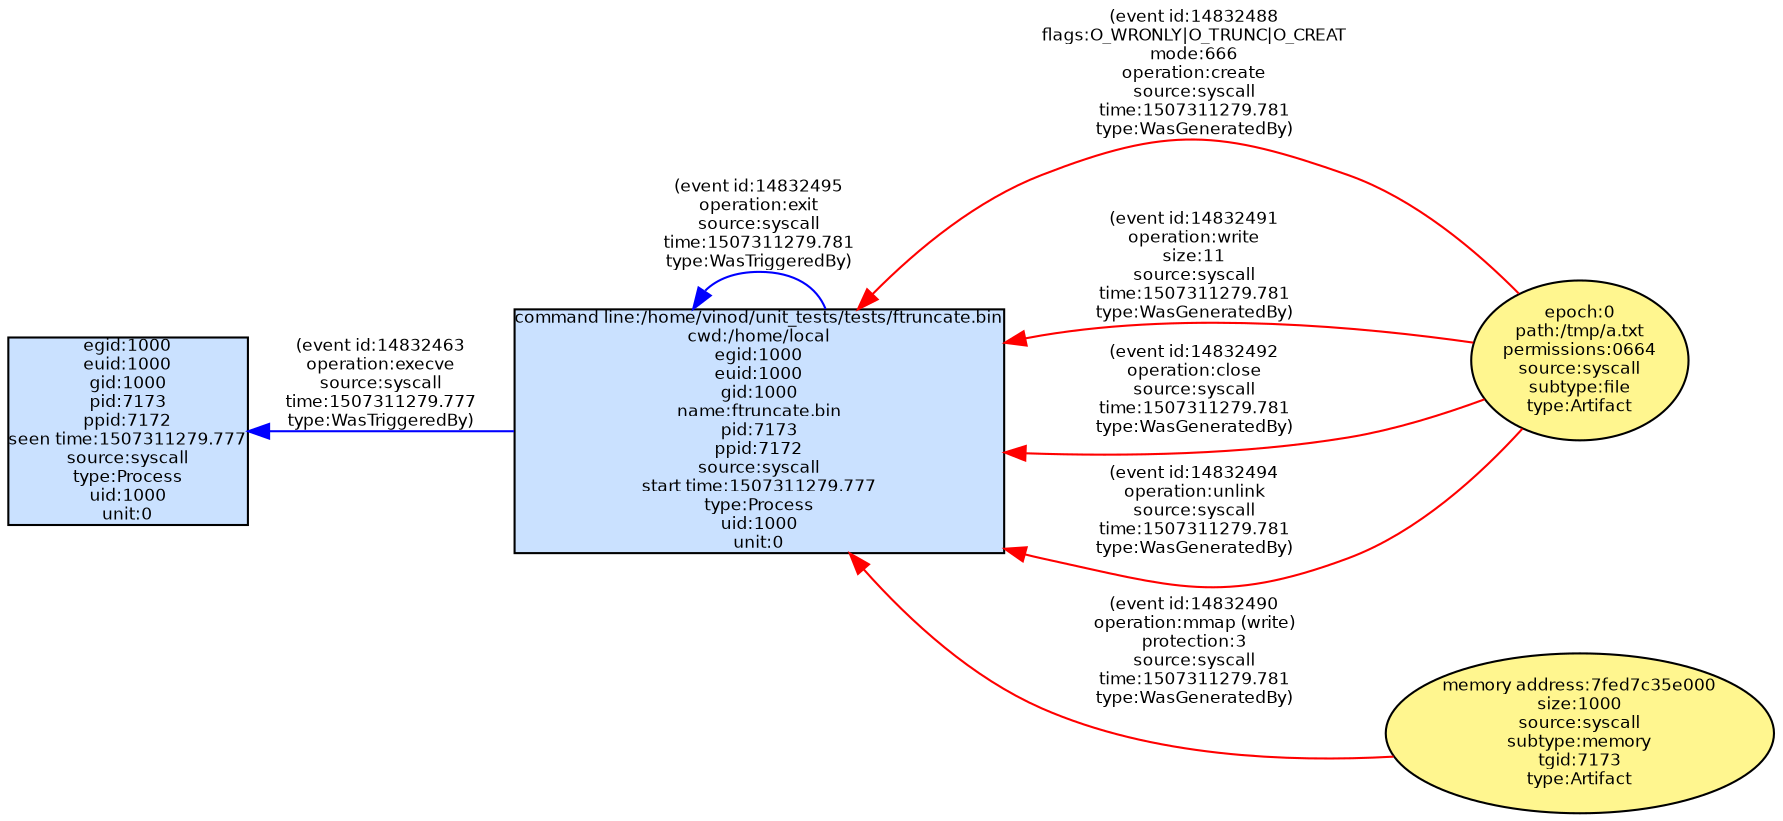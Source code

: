 digraph spade2dot {
graph [rankdir = "RL"];
node [fontname="Helvetica" fontsize="8" style="filled" margin="0.0,0.0"];
edge [fontname="Helvetica" fontsize="8"];
"6337276e49c1ab76d320a533f58ca7f1" [label="egid:1000\neuid:1000\ngid:1000\npid:7173\nppid:7172\nseen time:1507311279.777\nsource:syscall\ntype:Process\nuid:1000\nunit:0" shape="box" fillcolor="lightsteelblue1"];
"f215b4dfbb9bde1d12112afbf4d1d3b4" [label="command line:/home/vinod/unit_tests/tests/ftruncate.bin\ncwd:/home/local\negid:1000\neuid:1000\ngid:1000\nname:ftruncate.bin\npid:7173\nppid:7172\nsource:syscall\nstart time:1507311279.777\ntype:Process\nuid:1000\nunit:0" shape="box" fillcolor="lightsteelblue1"];
"f215b4dfbb9bde1d12112afbf4d1d3b4" -> "6337276e49c1ab76d320a533f58ca7f1" [label="(event id:14832463\noperation:execve\nsource:syscall\ntime:1507311279.777\ntype:WasTriggeredBy)" color="blue" style="solid"];
"a661d8302faf3d7b23d061f170e1724e" [label="epoch:0\npath:/tmp/a.txt\npermissions:0664\nsource:syscall\nsubtype:file\ntype:Artifact" shape="ellipse" fillcolor="khaki1"];
"a661d8302faf3d7b23d061f170e1724e" -> "f215b4dfbb9bde1d12112afbf4d1d3b4" [label="(event id:14832488\nflags:O_WRONLY|O_TRUNC|O_CREAT\nmode:666\noperation:create\nsource:syscall\ntime:1507311279.781\ntype:WasGeneratedBy)" color="red" style="solid"];
"86c9c7498c2084f8a2dc4cb100ba8d49" [label="memory address:7fed7c35e000\nsize:1000\nsource:syscall\nsubtype:memory\ntgid:7173\ntype:Artifact" shape="ellipse" fillcolor="khaki1"];
"86c9c7498c2084f8a2dc4cb100ba8d49" -> "f215b4dfbb9bde1d12112afbf4d1d3b4" [label="(event id:14832490\noperation:mmap (write)\nprotection:3\nsource:syscall\ntime:1507311279.781\ntype:WasGeneratedBy)" color="red" style="solid"];
"a661d8302faf3d7b23d061f170e1724e" -> "f215b4dfbb9bde1d12112afbf4d1d3b4" [label="(event id:14832491\noperation:write\nsize:11\nsource:syscall\ntime:1507311279.781\ntype:WasGeneratedBy)" color="red" style="solid"];
"a661d8302faf3d7b23d061f170e1724e" -> "f215b4dfbb9bde1d12112afbf4d1d3b4" [label="(event id:14832492\noperation:close\nsource:syscall\ntime:1507311279.781\ntype:WasGeneratedBy)" color="red" style="solid"];
"a661d8302faf3d7b23d061f170e1724e" -> "f215b4dfbb9bde1d12112afbf4d1d3b4" [label="(event id:14832494\noperation:unlink\nsource:syscall\ntime:1507311279.781\ntype:WasGeneratedBy)" color="red" style="solid"];
"f215b4dfbb9bde1d12112afbf4d1d3b4" -> "f215b4dfbb9bde1d12112afbf4d1d3b4" [label="(event id:14832495\noperation:exit\nsource:syscall\ntime:1507311279.781\ntype:WasTriggeredBy)" color="blue" style="solid"];
}
